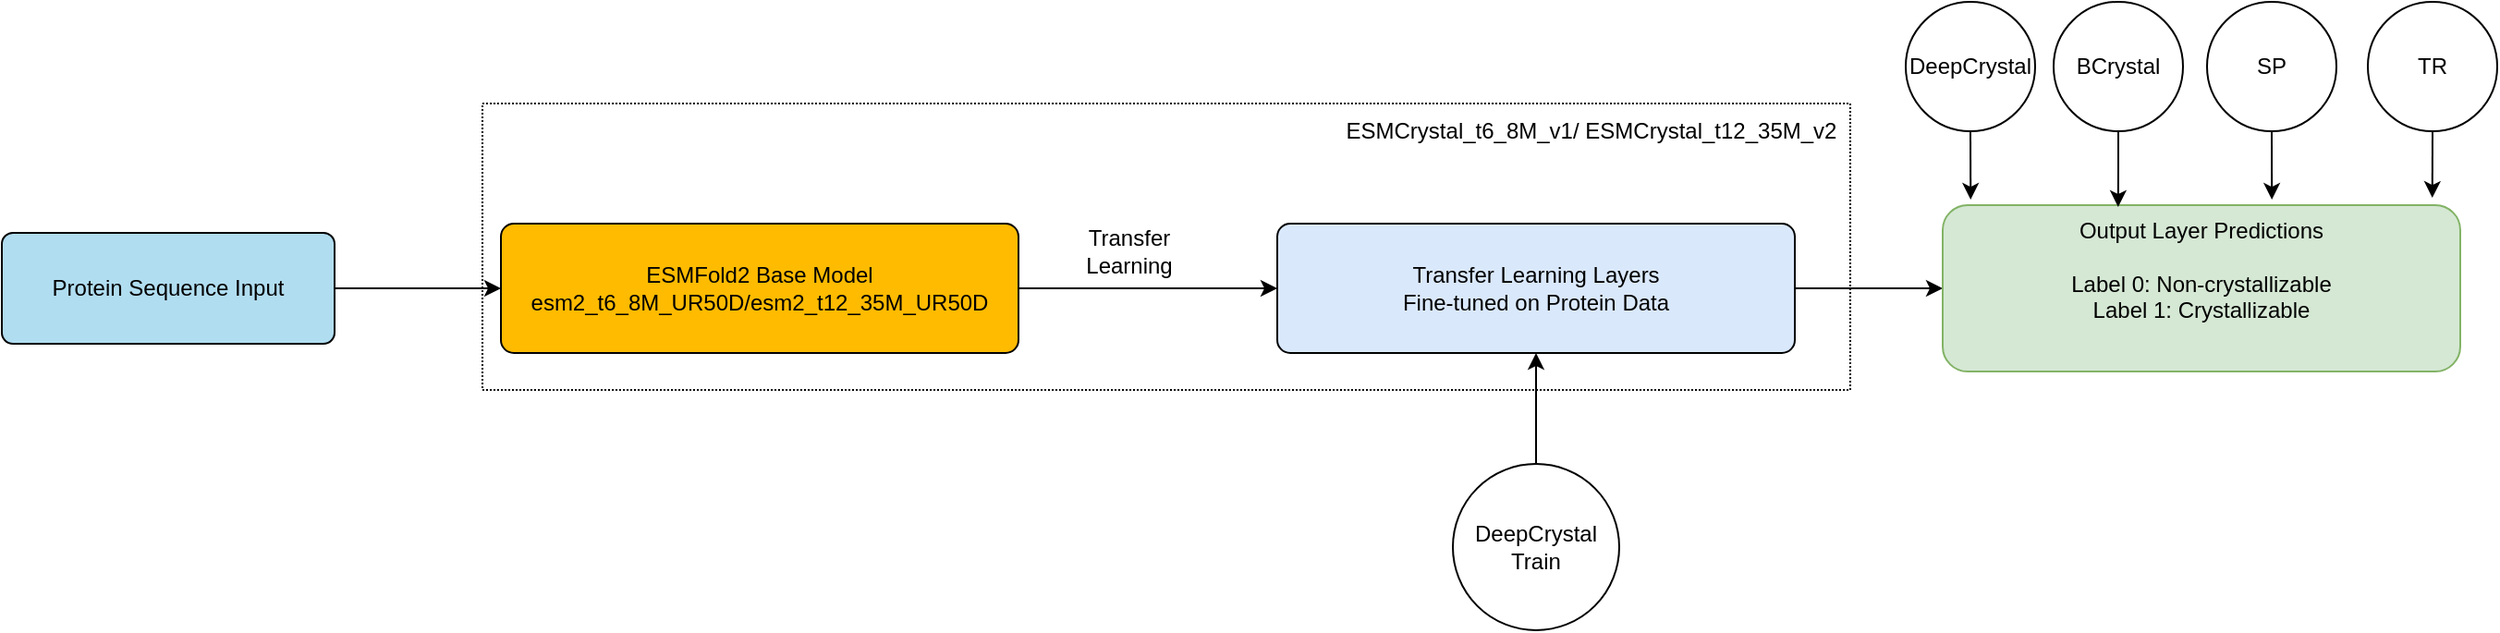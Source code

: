 <mxfile version="24.4.2" type="github">
  <diagram name="Page-1" id="rYPoHD8K6RKQqNjlHeFC">
    <mxGraphModel dx="1777" dy="492" grid="1" gridSize="10" guides="1" tooltips="1" connect="1" arrows="1" fold="1" page="1" pageScale="1" pageWidth="823" pageHeight="365" math="0" shadow="0">
      <root>
        <mxCell id="0" />
        <mxCell id="1" parent="0" />
        <mxCell id="ocV6jF5MNBLFsmdlu40--32" value="" style="rounded=0;whiteSpace=wrap;html=1;dashed=1;dashPattern=1 1;" parent="1" vertex="1">
          <mxGeometry x="-110" y="65" width="740" height="155" as="geometry" />
        </mxCell>
        <mxCell id="ocV6jF5MNBLFsmdlu40--9" value="Transfer Learning" style="text;html=1;align=center;verticalAlign=middle;whiteSpace=wrap;rounded=0;" parent="1" vertex="1">
          <mxGeometry x="210" y="130" width="60" height="30" as="geometry" />
        </mxCell>
        <mxCell id="KTvaklwDVVlmX36u7Kjs-4" style="edgeStyle=orthogonalEdgeStyle;rounded=0;orthogonalLoop=1;jettySize=auto;html=1;exitX=0.5;exitY=0;exitDx=0;exitDy=0;" edge="1" parent="1" source="ocV6jF5MNBLFsmdlu40--11" target="ocV6jF5MNBLFsmdlu40--20">
          <mxGeometry relative="1" as="geometry" />
        </mxCell>
        <mxCell id="ocV6jF5MNBLFsmdlu40--11" value="DeepCrystal&lt;div&gt;Train&lt;/div&gt;" style="ellipse;whiteSpace=wrap;html=1;aspect=fixed;" parent="1" vertex="1">
          <mxGeometry x="415" y="260" width="90" height="90" as="geometry" />
        </mxCell>
        <mxCell id="ocV6jF5MNBLFsmdlu40--13" value="SP" style="ellipse;whiteSpace=wrap;html=1;aspect=fixed;" parent="1" vertex="1">
          <mxGeometry x="823" y="10" width="70" height="70" as="geometry" />
        </mxCell>
        <mxCell id="ocV6jF5MNBLFsmdlu40--14" value="TR" style="ellipse;whiteSpace=wrap;html=1;aspect=fixed;" parent="1" vertex="1">
          <mxGeometry x="910" y="10" width="70" height="70" as="geometry" />
        </mxCell>
        <mxCell id="ocV6jF5MNBLFsmdlu40--15" value="BCrystal" style="ellipse;whiteSpace=wrap;html=1;aspect=fixed;" parent="1" vertex="1">
          <mxGeometry x="740" y="10" width="70" height="70" as="geometry" />
        </mxCell>
        <mxCell id="ocV6jF5MNBLFsmdlu40--26" style="edgeStyle=orthogonalEdgeStyle;rounded=0;orthogonalLoop=1;jettySize=auto;html=1;exitX=1;exitY=0.5;exitDx=0;exitDy=0;" parent="1" source="ocV6jF5MNBLFsmdlu40--20" target="ocV6jF5MNBLFsmdlu40--10" edge="1">
          <mxGeometry relative="1" as="geometry" />
        </mxCell>
        <mxCell id="ocV6jF5MNBLFsmdlu40--20" value="Transfer Learning Layers&#xa;Fine-tuned on Protein Data" style="rounded=1;whiteSpace=wrap;html=1;arcSize=10;fillColor=#DAE8FC;" parent="1" vertex="1">
          <mxGeometry x="320" y="130" width="280" height="70" as="geometry" />
        </mxCell>
        <mxCell id="ocV6jF5MNBLFsmdlu40--30" style="edgeStyle=orthogonalEdgeStyle;rounded=0;orthogonalLoop=1;jettySize=auto;html=1;exitX=1;exitY=0.5;exitDx=0;exitDy=0;" parent="1" source="ocV6jF5MNBLFsmdlu40--27" target="ocV6jF5MNBLFsmdlu40--28" edge="1">
          <mxGeometry relative="1" as="geometry" />
        </mxCell>
        <mxCell id="ocV6jF5MNBLFsmdlu40--27" value="Protein Sequence Input" style="rounded=1;whiteSpace=wrap;html=1;arcSize=10;fillColor=#B1DDF0;" parent="1" vertex="1">
          <mxGeometry x="-370" y="135" width="180" height="60" as="geometry" />
        </mxCell>
        <mxCell id="ocV6jF5MNBLFsmdlu40--29" style="edgeStyle=orthogonalEdgeStyle;rounded=0;orthogonalLoop=1;jettySize=auto;html=1;exitX=1;exitY=0.5;exitDx=0;exitDy=0;entryX=0;entryY=0.5;entryDx=0;entryDy=0;" parent="1" source="ocV6jF5MNBLFsmdlu40--28" target="ocV6jF5MNBLFsmdlu40--20" edge="1">
          <mxGeometry relative="1" as="geometry" />
        </mxCell>
        <mxCell id="ocV6jF5MNBLFsmdlu40--28" value="ESMFold2 Base Model&lt;br&gt;esm2_t6_8M_UR50D/esm2_t12_35M_UR50D" style="rounded=1;whiteSpace=wrap;html=1;arcSize=10;fillColor=#FFBB00;" parent="1" vertex="1">
          <mxGeometry x="-100" y="130" width="280" height="70" as="geometry" />
        </mxCell>
        <mxCell id="ocV6jF5MNBLFsmdlu40--33" value="ESMCrystal_t6_8M_v1/&amp;nbsp;ESMCrystal_t12_35M_v2" style="text;html=1;align=center;verticalAlign=middle;whiteSpace=wrap;rounded=0;" parent="1" vertex="1">
          <mxGeometry x="350" y="65" width="280" height="30" as="geometry" />
        </mxCell>
        <mxCell id="KTvaklwDVVlmX36u7Kjs-1" value="" style="group" vertex="1" connectable="0" parent="1">
          <mxGeometry x="680" y="120" width="280" height="90" as="geometry" />
        </mxCell>
        <mxCell id="ocV6jF5MNBLFsmdlu40--35" value="" style="rounded=1;whiteSpace=wrap;html=1;fillColor=#d5e8d4;strokeColor=#82b366;" parent="KTvaklwDVVlmX36u7Kjs-1" vertex="1">
          <mxGeometry width="280" height="90" as="geometry" />
        </mxCell>
        <mxCell id="ocV6jF5MNBLFsmdlu40--10" value="Output Layer Predictions&lt;br&gt;&lt;br&gt;&lt;div&gt;Label 0: Non-crystallizable&lt;br&gt;Label 1: Crystallizable&lt;/div&gt;" style="text;html=1;strokeColor=none;fillColor=none;spacingTop=-5;align=center;verticalAlign=top;whiteSpace=wrap;rounded=0;" parent="KTvaklwDVVlmX36u7Kjs-1" vertex="1">
          <mxGeometry y="5" width="280" height="80" as="geometry" />
        </mxCell>
        <mxCell id="KTvaklwDVVlmX36u7Kjs-2" value="DeepCrystal" style="ellipse;whiteSpace=wrap;html=1;aspect=fixed;" vertex="1" parent="1">
          <mxGeometry x="660" y="10" width="70" height="70" as="geometry" />
        </mxCell>
        <mxCell id="KTvaklwDVVlmX36u7Kjs-5" style="edgeStyle=orthogonalEdgeStyle;rounded=0;orthogonalLoop=1;jettySize=auto;html=1;exitX=0.5;exitY=1;exitDx=0;exitDy=0;entryX=0.054;entryY=-0.033;entryDx=0;entryDy=0;entryPerimeter=0;" edge="1" parent="1" source="KTvaklwDVVlmX36u7Kjs-2" target="ocV6jF5MNBLFsmdlu40--35">
          <mxGeometry relative="1" as="geometry" />
        </mxCell>
        <mxCell id="KTvaklwDVVlmX36u7Kjs-6" style="edgeStyle=orthogonalEdgeStyle;rounded=0;orthogonalLoop=1;jettySize=auto;html=1;exitX=0.5;exitY=1;exitDx=0;exitDy=0;entryX=0.339;entryY=0.011;entryDx=0;entryDy=0;entryPerimeter=0;" edge="1" parent="1" source="ocV6jF5MNBLFsmdlu40--15" target="ocV6jF5MNBLFsmdlu40--35">
          <mxGeometry relative="1" as="geometry" />
        </mxCell>
        <mxCell id="KTvaklwDVVlmX36u7Kjs-7" style="edgeStyle=orthogonalEdgeStyle;rounded=0;orthogonalLoop=1;jettySize=auto;html=1;exitX=0.5;exitY=1;exitDx=0;exitDy=0;entryX=0.636;entryY=-0.033;entryDx=0;entryDy=0;entryPerimeter=0;" edge="1" parent="1" source="ocV6jF5MNBLFsmdlu40--13" target="ocV6jF5MNBLFsmdlu40--35">
          <mxGeometry relative="1" as="geometry" />
        </mxCell>
        <mxCell id="KTvaklwDVVlmX36u7Kjs-8" style="edgeStyle=orthogonalEdgeStyle;rounded=0;orthogonalLoop=1;jettySize=auto;html=1;exitX=0.5;exitY=1;exitDx=0;exitDy=0;entryX=0.946;entryY=-0.044;entryDx=0;entryDy=0;entryPerimeter=0;" edge="1" parent="1" source="ocV6jF5MNBLFsmdlu40--14" target="ocV6jF5MNBLFsmdlu40--35">
          <mxGeometry relative="1" as="geometry" />
        </mxCell>
      </root>
    </mxGraphModel>
  </diagram>
</mxfile>
